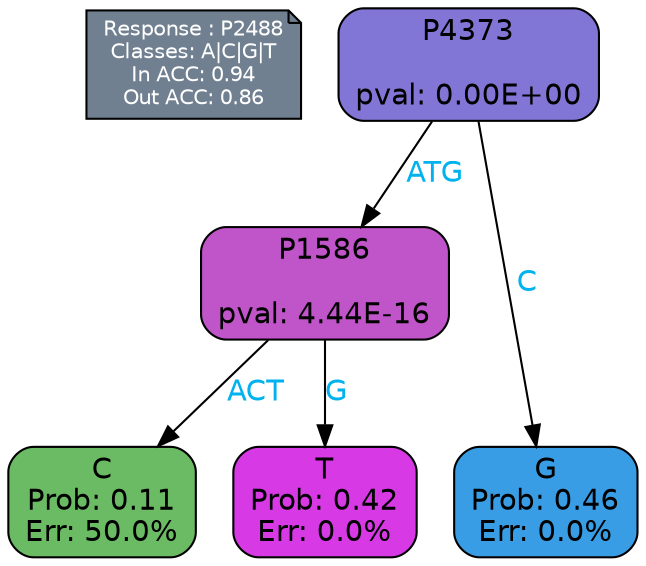 digraph Tree {
node [shape=box, style="filled, rounded", color="black", fontname=helvetica] ;
graph [ranksep=equally, splines=polylines, bgcolor=transparent, dpi=600] ;
edge [fontname=helvetica] ;
LEGEND [label="Response : P2488
Classes: A|C|G|T
In ACC: 0.94
Out ACC: 0.86
",shape=note,align=left,style=filled,fillcolor="slategray",fontcolor="white",fontsize=10];1 [label="P4373

pval: 0.00E+00", fillcolor="#8176d6"] ;
2 [label="P1586

pval: 4.44E-16", fillcolor="#c054c9"] ;
3 [label="C
Prob: 0.11
Err: 50.0%", fillcolor="#6bba64"] ;
4 [label="T
Prob: 0.42
Err: 0.0%", fillcolor="#d739e5"] ;
5 [label="G
Prob: 0.46
Err: 0.0%", fillcolor="#399de5"] ;
1 -> 2 [label="ATG",fontcolor=deepskyblue2] ;
1 -> 5 [label="C",fontcolor=deepskyblue2] ;
2 -> 3 [label="ACT",fontcolor=deepskyblue2] ;
2 -> 4 [label="G",fontcolor=deepskyblue2] ;
{rank = same; 3;4;5;}{rank = same; LEGEND;1;}}